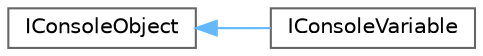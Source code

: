 digraph "类继承关系图"
{
 // LATEX_PDF_SIZE
  bgcolor="transparent";
  edge [fontname=Helvetica,fontsize=10,labelfontname=Helvetica,labelfontsize=10];
  node [fontname=Helvetica,fontsize=10,shape=box,height=0.2,width=0.4];
  rankdir="LR";
  Node0 [id="Node000000",label="IConsoleObject",height=0.2,width=0.4,color="grey40", fillcolor="white", style="filled",URL="$class_i_console_object.html",tooltip=" "];
  Node0 -> Node1 [id="edge1095_Node000000_Node000001",dir="back",color="steelblue1",style="solid",tooltip=" "];
  Node1 [id="Node000001",label="IConsoleVariable",height=0.2,width=0.4,color="grey40", fillcolor="white", style="filled",URL="$class_i_console_variable.html",tooltip=" "];
}
